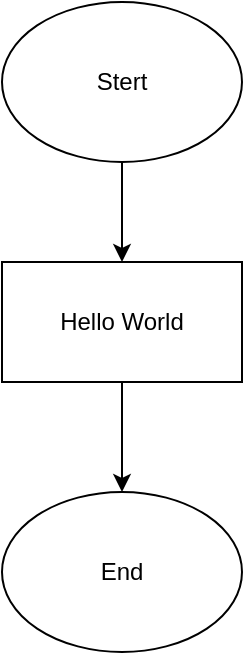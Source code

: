 <mxfile version="24.8.8">
  <diagram name="หน้า-1" id="7PaUC-esRgoigV8cVSey">
    <mxGraphModel dx="1109" dy="583" grid="1" gridSize="10" guides="1" tooltips="1" connect="1" arrows="1" fold="1" page="1" pageScale="1" pageWidth="827" pageHeight="1169" math="0" shadow="0">
      <root>
        <mxCell id="0" />
        <mxCell id="1" parent="0" />
        <mxCell id="s0e17Jek-_qbEaV2E3vb-7" value="" style="edgeStyle=orthogonalEdgeStyle;rounded=0;orthogonalLoop=1;jettySize=auto;html=1;" parent="1" source="s0e17Jek-_qbEaV2E3vb-1" target="s0e17Jek-_qbEaV2E3vb-6" edge="1">
          <mxGeometry relative="1" as="geometry" />
        </mxCell>
        <mxCell id="s0e17Jek-_qbEaV2E3vb-1" value="Stert" style="ellipse;whiteSpace=wrap;html=1;" parent="1" vertex="1">
          <mxGeometry x="350" y="260" width="120" height="80" as="geometry" />
        </mxCell>
        <mxCell id="s0e17Jek-_qbEaV2E3vb-4" value="End" style="ellipse;whiteSpace=wrap;html=1;" parent="1" vertex="1">
          <mxGeometry x="350" y="505" width="120" height="80" as="geometry" />
        </mxCell>
        <mxCell id="s0e17Jek-_qbEaV2E3vb-8" value="" style="edgeStyle=orthogonalEdgeStyle;rounded=0;orthogonalLoop=1;jettySize=auto;html=1;" parent="1" source="s0e17Jek-_qbEaV2E3vb-6" target="s0e17Jek-_qbEaV2E3vb-4" edge="1">
          <mxGeometry relative="1" as="geometry" />
        </mxCell>
        <mxCell id="s0e17Jek-_qbEaV2E3vb-6" value="Hello World" style="rounded=0;whiteSpace=wrap;html=1;" parent="1" vertex="1">
          <mxGeometry x="350" y="390" width="120" height="60" as="geometry" />
        </mxCell>
      </root>
    </mxGraphModel>
  </diagram>
</mxfile>
